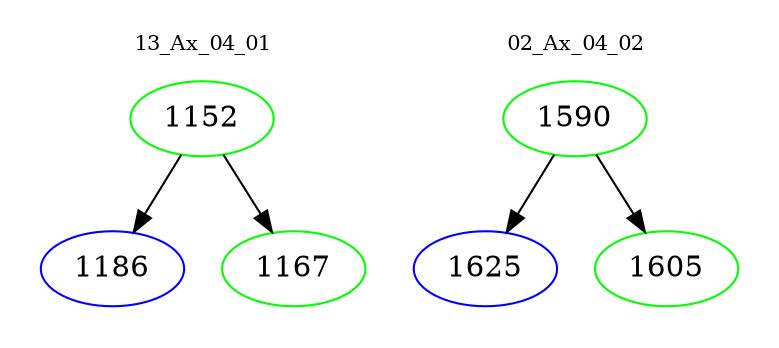 digraph{
subgraph cluster_0 {
color = white
label = "13_Ax_04_01";
fontsize=10;
T0_1152 [label="1152", color="green"]
T0_1152 -> T0_1186 [color="black"]
T0_1186 [label="1186", color="blue"]
T0_1152 -> T0_1167 [color="black"]
T0_1167 [label="1167", color="green"]
}
subgraph cluster_1 {
color = white
label = "02_Ax_04_02";
fontsize=10;
T1_1590 [label="1590", color="green"]
T1_1590 -> T1_1625 [color="black"]
T1_1625 [label="1625", color="blue"]
T1_1590 -> T1_1605 [color="black"]
T1_1605 [label="1605", color="green"]
}
}
